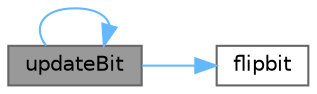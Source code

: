 digraph "updateBit"
{
 // LATEX_PDF_SIZE
  bgcolor="transparent";
  edge [fontname=Helvetica,fontsize=10,labelfontname=Helvetica,labelfontsize=10];
  node [fontname=Helvetica,fontsize=10,shape=box,height=0.2,width=0.4];
  rankdir="LR";
  Node1 [id="Node000001",label="updateBit",height=0.2,width=0.4,color="gray40", fillcolor="grey60", style="filled", fontcolor="black",tooltip=" "];
  Node1 -> Node2 [id="edge1_Node000001_Node000002",color="steelblue1",style="solid",tooltip=" "];
  Node2 [id="Node000002",label="flipbit",height=0.2,width=0.4,color="grey40", fillcolor="white", style="filled",URL="$xx_hash_2tests_2collisions_2main_8c.html#a772c9667fb0c61511695fb98de42aa05",tooltip=" "];
  Node1 -> Node1 [id="edge2_Node000001_Node000001",color="steelblue1",style="solid",tooltip=" "];
}
